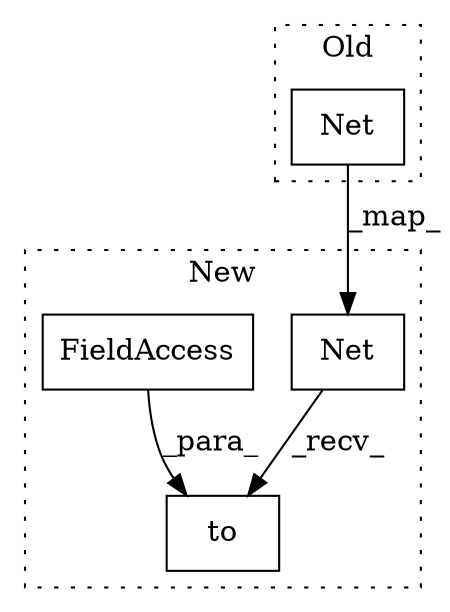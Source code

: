 digraph G {
subgraph cluster0 {
1 [label="Net" a="32" s="1920" l="5" shape="box"];
label = "Old";
style="dotted";
}
subgraph cluster1 {
2 [label="Net" a="32" s="2239" l="5" shape="box"];
3 [label="to" a="32" s="2245,2254" l="3,1" shape="box"];
4 [label="FieldAccess" a="22" s="2248" l="6" shape="box"];
label = "New";
style="dotted";
}
1 -> 2 [label="_map_"];
2 -> 3 [label="_recv_"];
4 -> 3 [label="_para_"];
}